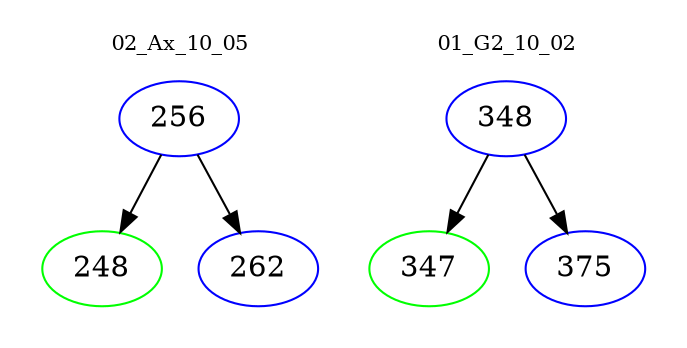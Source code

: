 digraph{
subgraph cluster_0 {
color = white
label = "02_Ax_10_05";
fontsize=10;
T0_256 [label="256", color="blue"]
T0_256 -> T0_248 [color="black"]
T0_248 [label="248", color="green"]
T0_256 -> T0_262 [color="black"]
T0_262 [label="262", color="blue"]
}
subgraph cluster_1 {
color = white
label = "01_G2_10_02";
fontsize=10;
T1_348 [label="348", color="blue"]
T1_348 -> T1_347 [color="black"]
T1_347 [label="347", color="green"]
T1_348 -> T1_375 [color="black"]
T1_375 [label="375", color="blue"]
}
}
